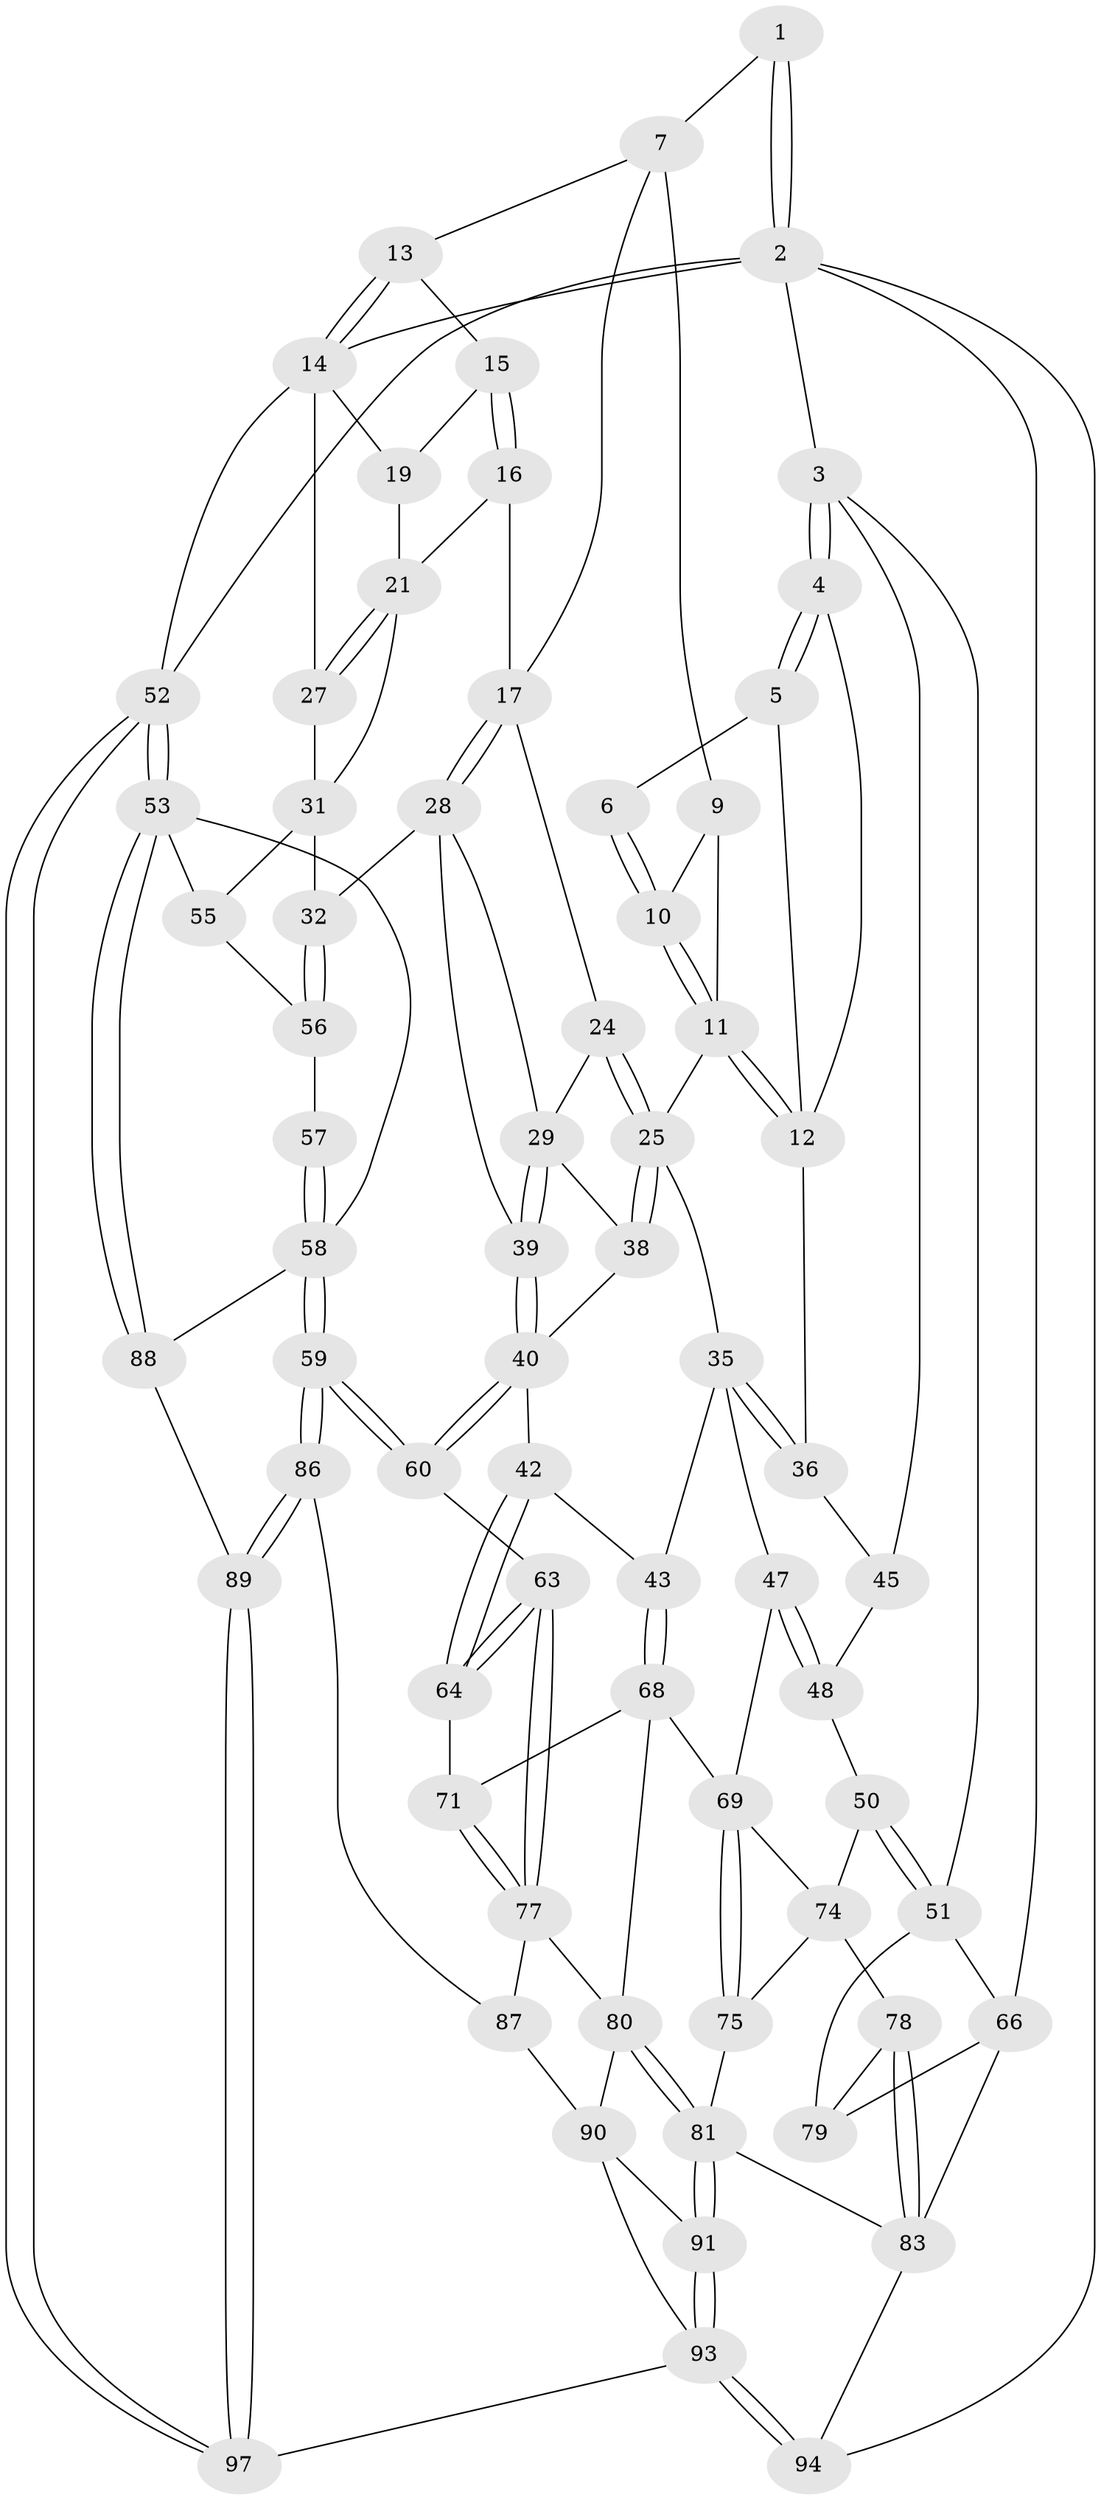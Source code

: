 // original degree distribution, {3: 0.02040816326530612, 5: 0.5714285714285714, 4: 0.21428571428571427, 6: 0.19387755102040816}
// Generated by graph-tools (version 1.1) at 2025/11/02/27/25 16:11:56]
// undirected, 68 vertices, 155 edges
graph export_dot {
graph [start="1"]
  node [color=gray90,style=filled];
  1 [pos="+0.3188539218770955+0"];
  2 [pos="+0+0",super="+67"];
  3 [pos="+0+0.04617250851538663",super="+46"];
  4 [pos="+0+0.11607353669911881"];
  5 [pos="+0.18305125224534288+0.09376268759396188"];
  6 [pos="+0.2290587768060726+0.08289330528724449"];
  7 [pos="+0.5381653589998864+0",super="+8"];
  9 [pos="+0.43737883165440483+0.04221210666177176"];
  10 [pos="+0.2655207583473986+0.10574263088557719"];
  11 [pos="+0.2958744077812361+0.24527465042229554",super="+23"];
  12 [pos="+0.2705652766596511+0.26272125887373693",super="+37"];
  13 [pos="+0.7331126535385194+0"];
  14 [pos="+1+0",super="+20"];
  15 [pos="+0.7963925804107591+0.050301403042714236"];
  16 [pos="+0.7902984045576052+0.16894785891772435"];
  17 [pos="+0.697728483082411+0.20745149283707745",super="+18"];
  19 [pos="+0.9090107764248476+0.10908617364799841"];
  21 [pos="+0.9049252191785723+0.1768831080955687",super="+22"];
  24 [pos="+0.5405837114875023+0.2595784894705228"];
  25 [pos="+0.48216785543058505+0.27783073028995353",super="+26"];
  27 [pos="+1+0.012407027087169583"];
  28 [pos="+0.6654947063385144+0.28213997697537857",super="+33"];
  29 [pos="+0.6362624794512761+0.2897111917833253",super="+30"];
  31 [pos="+0.8628071564495527+0.2517757313162952",super="+34"];
  32 [pos="+0.8134305136936932+0.39265555080809683"];
  35 [pos="+0.3967304961740975+0.457410409894747",super="+44"];
  36 [pos="+0.22459079274792448+0.3060874993932533"];
  38 [pos="+0.5450789759263024+0.4375929303669379"];
  39 [pos="+0.6212230664311442+0.456793631537796"];
  40 [pos="+0.5785058519891777+0.4988383904247824",super="+41"];
  42 [pos="+0.4627101877106867+0.5149406567536129"];
  43 [pos="+0.41753567722073115+0.5098369611354199"];
  45 [pos="+0.1887006269268657+0.385233365327011"];
  47 [pos="+0.2549642339827646+0.5006499057542387",super="+62"];
  48 [pos="+0.1945259129593785+0.4291848219493669",super="+49"];
  50 [pos="+0+0.5377701236567051"];
  51 [pos="+0+0.511273649313708",super="+65"];
  52 [pos="+1+1"];
  53 [pos="+1+0.8210999433132921",super="+54"];
  55 [pos="+1+0.4701759692863937"];
  56 [pos="+0.8141589424948178+0.3937256516009102",super="+61"];
  57 [pos="+0.7936954734616235+0.5514881585696001"];
  58 [pos="+0.7640373427280034+0.6726125100564578",super="+73"];
  59 [pos="+0.7635759048045058+0.6729402639333054"];
  60 [pos="+0.7306968785050257+0.6669554584685299"];
  63 [pos="+0.6269585376279233+0.7135552275002769"];
  64 [pos="+0.49032553400069107+0.6008564179602331"];
  66 [pos="+0+0.9184412031681286",super="+96"];
  68 [pos="+0.35562329158985095+0.635886492402094",super="+72"];
  69 [pos="+0.22015544777686824+0.6469456462109949",super="+70"];
  71 [pos="+0.48983538940035515+0.6744262501731388"];
  74 [pos="+0.06417329225389776+0.5981905244036737",super="+76"];
  75 [pos="+0.21336481792756135+0.6715427607690816"];
  77 [pos="+0.5568836842114645+0.760638121231236",super="+84"];
  78 [pos="+0.06024680953517563+0.8083642656284625"];
  79 [pos="+0+0.7759127717625381"];
  80 [pos="+0.37849968711951754+0.7287010246853821",super="+85"];
  81 [pos="+0.26207390066983177+0.845770240959352",super="+82"];
  83 [pos="+0.14467517873928185+0.8715788684002047",super="+95"];
  86 [pos="+0.787982983407928+0.8418749390968642"];
  87 [pos="+0.6634067263413339+0.9256519052878739"];
  88 [pos="+0.9978981055895844+0.8453421021846622"];
  89 [pos="+0.8540352168412646+0.9044838024941657"];
  90 [pos="+0.47320649974729284+0.8772719124478733",super="+92"];
  91 [pos="+0.33909342585723606+0.9273889812975742"];
  93 [pos="+0.33551183581742405+1",super="+98"];
  94 [pos="+0.1393236723156653+1"];
  97 [pos="+0.9454456995651831+1"];
  1 -- 2;
  1 -- 2;
  1 -- 7;
  2 -- 3;
  2 -- 14;
  2 -- 52;
  2 -- 66;
  2 -- 94;
  3 -- 4;
  3 -- 4;
  3 -- 51;
  3 -- 45;
  4 -- 5;
  4 -- 5;
  4 -- 12;
  5 -- 6;
  5 -- 12;
  6 -- 10;
  6 -- 10;
  7 -- 13;
  7 -- 9;
  7 -- 17;
  9 -- 10;
  9 -- 11;
  10 -- 11;
  10 -- 11;
  11 -- 12;
  11 -- 12;
  11 -- 25;
  12 -- 36;
  13 -- 14;
  13 -- 14;
  13 -- 15;
  14 -- 52;
  14 -- 27;
  14 -- 19;
  15 -- 16;
  15 -- 16;
  15 -- 19;
  16 -- 17;
  16 -- 21;
  17 -- 28;
  17 -- 28;
  17 -- 24;
  19 -- 21;
  21 -- 27;
  21 -- 27;
  21 -- 31;
  24 -- 25;
  24 -- 25;
  24 -- 29;
  25 -- 38;
  25 -- 38;
  25 -- 35;
  27 -- 31;
  28 -- 29;
  28 -- 32;
  28 -- 39;
  29 -- 39;
  29 -- 39;
  29 -- 38;
  31 -- 32;
  31 -- 55;
  32 -- 56;
  32 -- 56;
  35 -- 36;
  35 -- 36;
  35 -- 43;
  35 -- 47;
  36 -- 45;
  38 -- 40;
  39 -- 40;
  39 -- 40;
  40 -- 60;
  40 -- 60;
  40 -- 42;
  42 -- 43;
  42 -- 64;
  42 -- 64;
  43 -- 68;
  43 -- 68;
  45 -- 48;
  47 -- 48 [weight=2];
  47 -- 48;
  47 -- 69;
  48 -- 50;
  50 -- 51;
  50 -- 51;
  50 -- 74;
  51 -- 66;
  51 -- 79;
  52 -- 53;
  52 -- 53;
  52 -- 97;
  52 -- 97;
  53 -- 88;
  53 -- 88;
  53 -- 55;
  53 -- 58;
  55 -- 56;
  56 -- 57 [weight=2];
  57 -- 58;
  57 -- 58;
  58 -- 59;
  58 -- 59;
  58 -- 88;
  59 -- 60;
  59 -- 60;
  59 -- 86;
  59 -- 86;
  60 -- 63;
  63 -- 64;
  63 -- 64;
  63 -- 77;
  63 -- 77;
  64 -- 71;
  66 -- 83;
  66 -- 79;
  68 -- 69;
  68 -- 80;
  68 -- 71;
  69 -- 75;
  69 -- 75;
  69 -- 74;
  71 -- 77;
  71 -- 77;
  74 -- 75;
  74 -- 78;
  75 -- 81;
  77 -- 87;
  77 -- 80;
  78 -- 79;
  78 -- 83;
  78 -- 83;
  80 -- 81;
  80 -- 81;
  80 -- 90;
  81 -- 91;
  81 -- 91;
  81 -- 83;
  83 -- 94;
  86 -- 87;
  86 -- 89;
  86 -- 89;
  87 -- 90;
  88 -- 89;
  89 -- 97;
  89 -- 97;
  90 -- 91;
  90 -- 93;
  91 -- 93;
  91 -- 93;
  93 -- 94;
  93 -- 94;
  93 -- 97;
}
